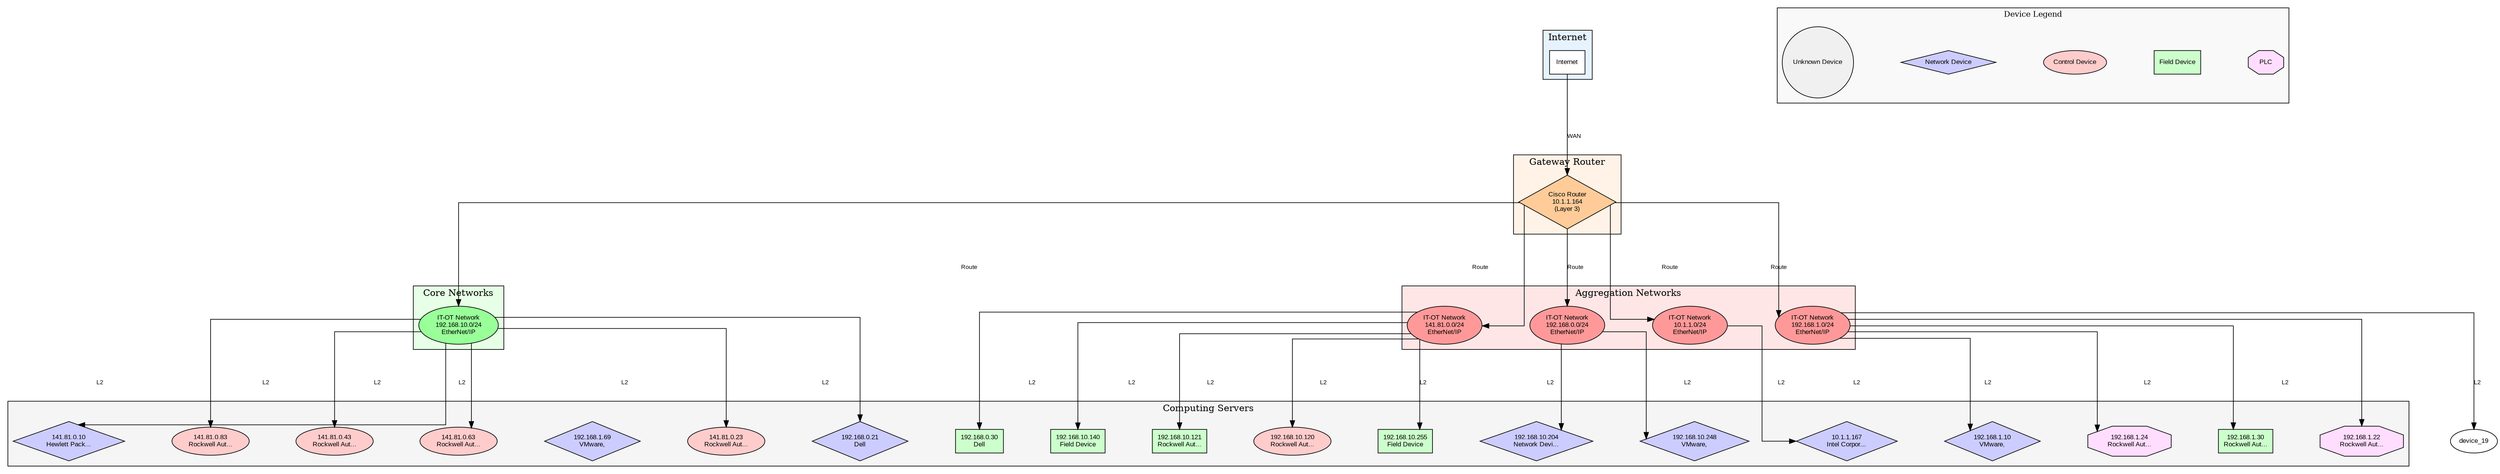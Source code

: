 digraph HierarchicalNetwork {
  rankdir=TB;
  ranksep=1.5;
  nodesep=1.0;
  splines=ortho;
  concentrate=false;
  bgcolor=white;
  node [fontname="Arial", fontsize=10];
  edge [fontname="Arial", fontsize=9];

  // Layer 1: Internet
  subgraph cluster_internet {
    rank=source;
    label="Internet";
    style=filled;
    fillcolor="#e6f3ff";
    internet [label="Internet", shape=cloud, style=filled, fillcolor="white"];
  }

  // Layer 2: Gateway Router
  subgraph cluster_gateway {
    rank=same;
    label="Gateway Router";
    style=filled;
    fillcolor="#fff2e6";
    gateway_router [label="Cisco Router\n10.1.1.164\n(Layer 3)", shape=diamond, style=filled, fillcolor="#ffcc99"];
  }

  // Layer 3: Core Networks
  subgraph cluster_core {
    rank=same;
    label="Core Networks";
    style=filled;
    fillcolor="#e6ffe6";
    core_net0 [label="IT-OT Network\n192.168.10.0/24\nEtherNet/IP", shape=ellipse, style=filled, fillcolor="#99ff99"];
  }

  // Layer 4: Aggregation Networks
  subgraph cluster_aggregation {
    rank=same;
    label="Aggregation Networks";
    style=filled;
    fillcolor="#ffe6e6";
    agg_net0 [label="IT-OT Network\n141.81.0.0/24\nEtherNet/IP", shape=ellipse, style=filled, fillcolor="#ff9999"];
    agg_net1 [label="IT-OT Network\n192.168.0.0/24\nEtherNet/IP", shape=ellipse, style=filled, fillcolor="#ff9999"];
    agg_net2 [label="IT-OT Network\n10.1.1.0/24\nEtherNet/IP", shape=ellipse, style=filled, fillcolor="#ff9999"];
    agg_net3 [label="IT-OT Network\n192.168.1.0/24\nEtherNet/IP", shape=ellipse, style=filled, fillcolor="#ff9999"];
  }

  // Layer 6: Computing Servers/Devices
  subgraph cluster_devices {
    rank=sink;
    label="Computing Servers";
    style=filled;
    fillcolor="#f5f5f5";
    device_0 [label="141.81.0.10\nHewlett Pack...", shape=diamond, style=filled, fillcolor="#ccccff"];
    device_1 [label="141.81.0.83\nRockwell Aut...", shape=ellipse, style=filled, fillcolor="#ffcccc"];
    device_2 [label="141.81.0.43\nRockwell Aut...", shape=ellipse, style=filled, fillcolor="#ffcccc"];
    device_3 [label="141.81.0.63\nRockwell Aut...", shape=ellipse, style=filled, fillcolor="#ffcccc"];
    device_4 [label="141.81.0.23\nRockwell Aut...", shape=ellipse, style=filled, fillcolor="#ffcccc"];
    device_5 [label="192.168.0.21\nDell", shape=diamond, style=filled, fillcolor="#ccccff"];
    device_6 [label="192.168.0.30\nDell", shape=box, style=filled, fillcolor="#ccffcc"];
    device_7 [label="192.168.10.140\nField Device", shape=box, style=filled, fillcolor="#ccffcc"];
    device_8 [label="192.168.10.121\nRockwell Aut...", shape=box, style=filled, fillcolor="#ccffcc"];
    device_9 [label="192.168.10.120\nRockwell Aut...", shape=ellipse, style=filled, fillcolor="#ffcccc"];
    device_10 [label="192.168.10.255\nField Device", shape=box, style=filled, fillcolor="#ccffcc"];
    device_11 [label="192.168.10.204\nNetwork Devi...", shape=diamond, style=filled, fillcolor="#ccccff"];
    device_12 [label="192.168.10.248\nVMware,", shape=diamond, style=filled, fillcolor="#ccccff"];
    device_13 [label="10.1.1.167\nIntel Corpor...", shape=diamond, style=filled, fillcolor="#ccccff"];
    device_14 [label="192.168.1.69\nVMware,", shape=diamond, style=filled, fillcolor="#ccccff"];
    device_15 [label="192.168.1.10\nVMware,", shape=diamond, style=filled, fillcolor="#ccccff"];
    device_16 [label="192.168.1.24\nRockwell Aut...", shape=octagon, style=filled, fillcolor="#ffddff"];
    device_17 [label="192.168.1.30\nRockwell Aut...", shape=box, style=filled, fillcolor="#ccffcc"];
    device_18 [label="192.168.1.22\nRockwell Aut...", shape=octagon, style=filled, fillcolor="#ffddff"];
  }

  // Hierarchical network connections
  internet -> gateway_router [label="WAN"];
  gateway_router -> core_net0 [label="Route"];
  gateway_router -> agg_net0 [label="Route"];
  gateway_router -> agg_net1 [label="Route"];
  gateway_router -> agg_net2 [label="Route"];
  gateway_router -> agg_net3 [label="Route"];
  core_net0 -> device_0 [label="L2"];
  core_net0 -> device_1 [label="L2"];
  core_net0 -> device_2 [label="L2"];
  core_net0 -> device_3 [label="L2"];
  core_net0 -> device_4 [label="L2"];
  core_net0 -> device_5 [label="L2"];
  agg_net0 -> device_6 [label="L2"];
  agg_net0 -> device_7 [label="L2"];
  agg_net0 -> device_8 [label="L2"];
  agg_net0 -> device_9 [label="L2"];
  agg_net0 -> device_10 [label="L2"];
  agg_net1 -> device_11 [label="L2"];
  agg_net1 -> device_12 [label="L2"];
  agg_net2 -> device_13 [label="L2"];
  agg_net3 -> device_15 [label="L2"];
  agg_net3 -> device_16 [label="L2"];
  agg_net3 -> device_17 [label="L2"];
  agg_net3 -> device_18 [label="L2"];
  agg_net3 -> device_19 [label="L2"];

  // Legend: Device Shapes
  subgraph cluster_legend {
    rank=sink;
    label="Device Legend";
    style=filled;
    fillcolor="#f9f9f9";
    fontsize=12;

    legend_plc [label="PLC", shape=octagon, style=filled, fillcolor="#ffddff"];
    legend_field [label="Field Device", shape=box, style=filled, fillcolor="#ccffcc"];
    legend_control [label="Control Device", shape=ellipse, style=filled, fillcolor="#ffcccc"];
    legend_network [label="Network Device", shape=diamond, style=filled, fillcolor="#ccccff"];
    legend_unknown [label="Unknown Device", shape=circle, style=filled, fillcolor="#f0f0f0"];
  }
}
